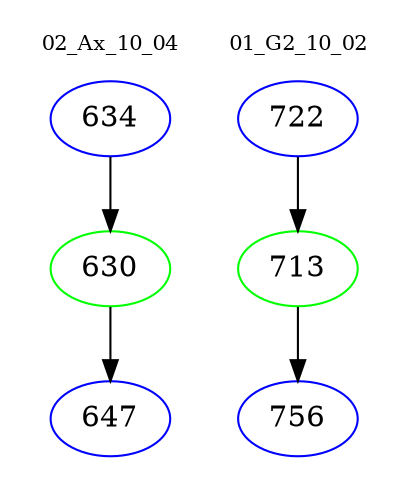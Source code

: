 digraph{
subgraph cluster_0 {
color = white
label = "02_Ax_10_04";
fontsize=10;
T0_634 [label="634", color="blue"]
T0_634 -> T0_630 [color="black"]
T0_630 [label="630", color="green"]
T0_630 -> T0_647 [color="black"]
T0_647 [label="647", color="blue"]
}
subgraph cluster_1 {
color = white
label = "01_G2_10_02";
fontsize=10;
T1_722 [label="722", color="blue"]
T1_722 -> T1_713 [color="black"]
T1_713 [label="713", color="green"]
T1_713 -> T1_756 [color="black"]
T1_756 [label="756", color="blue"]
}
}
